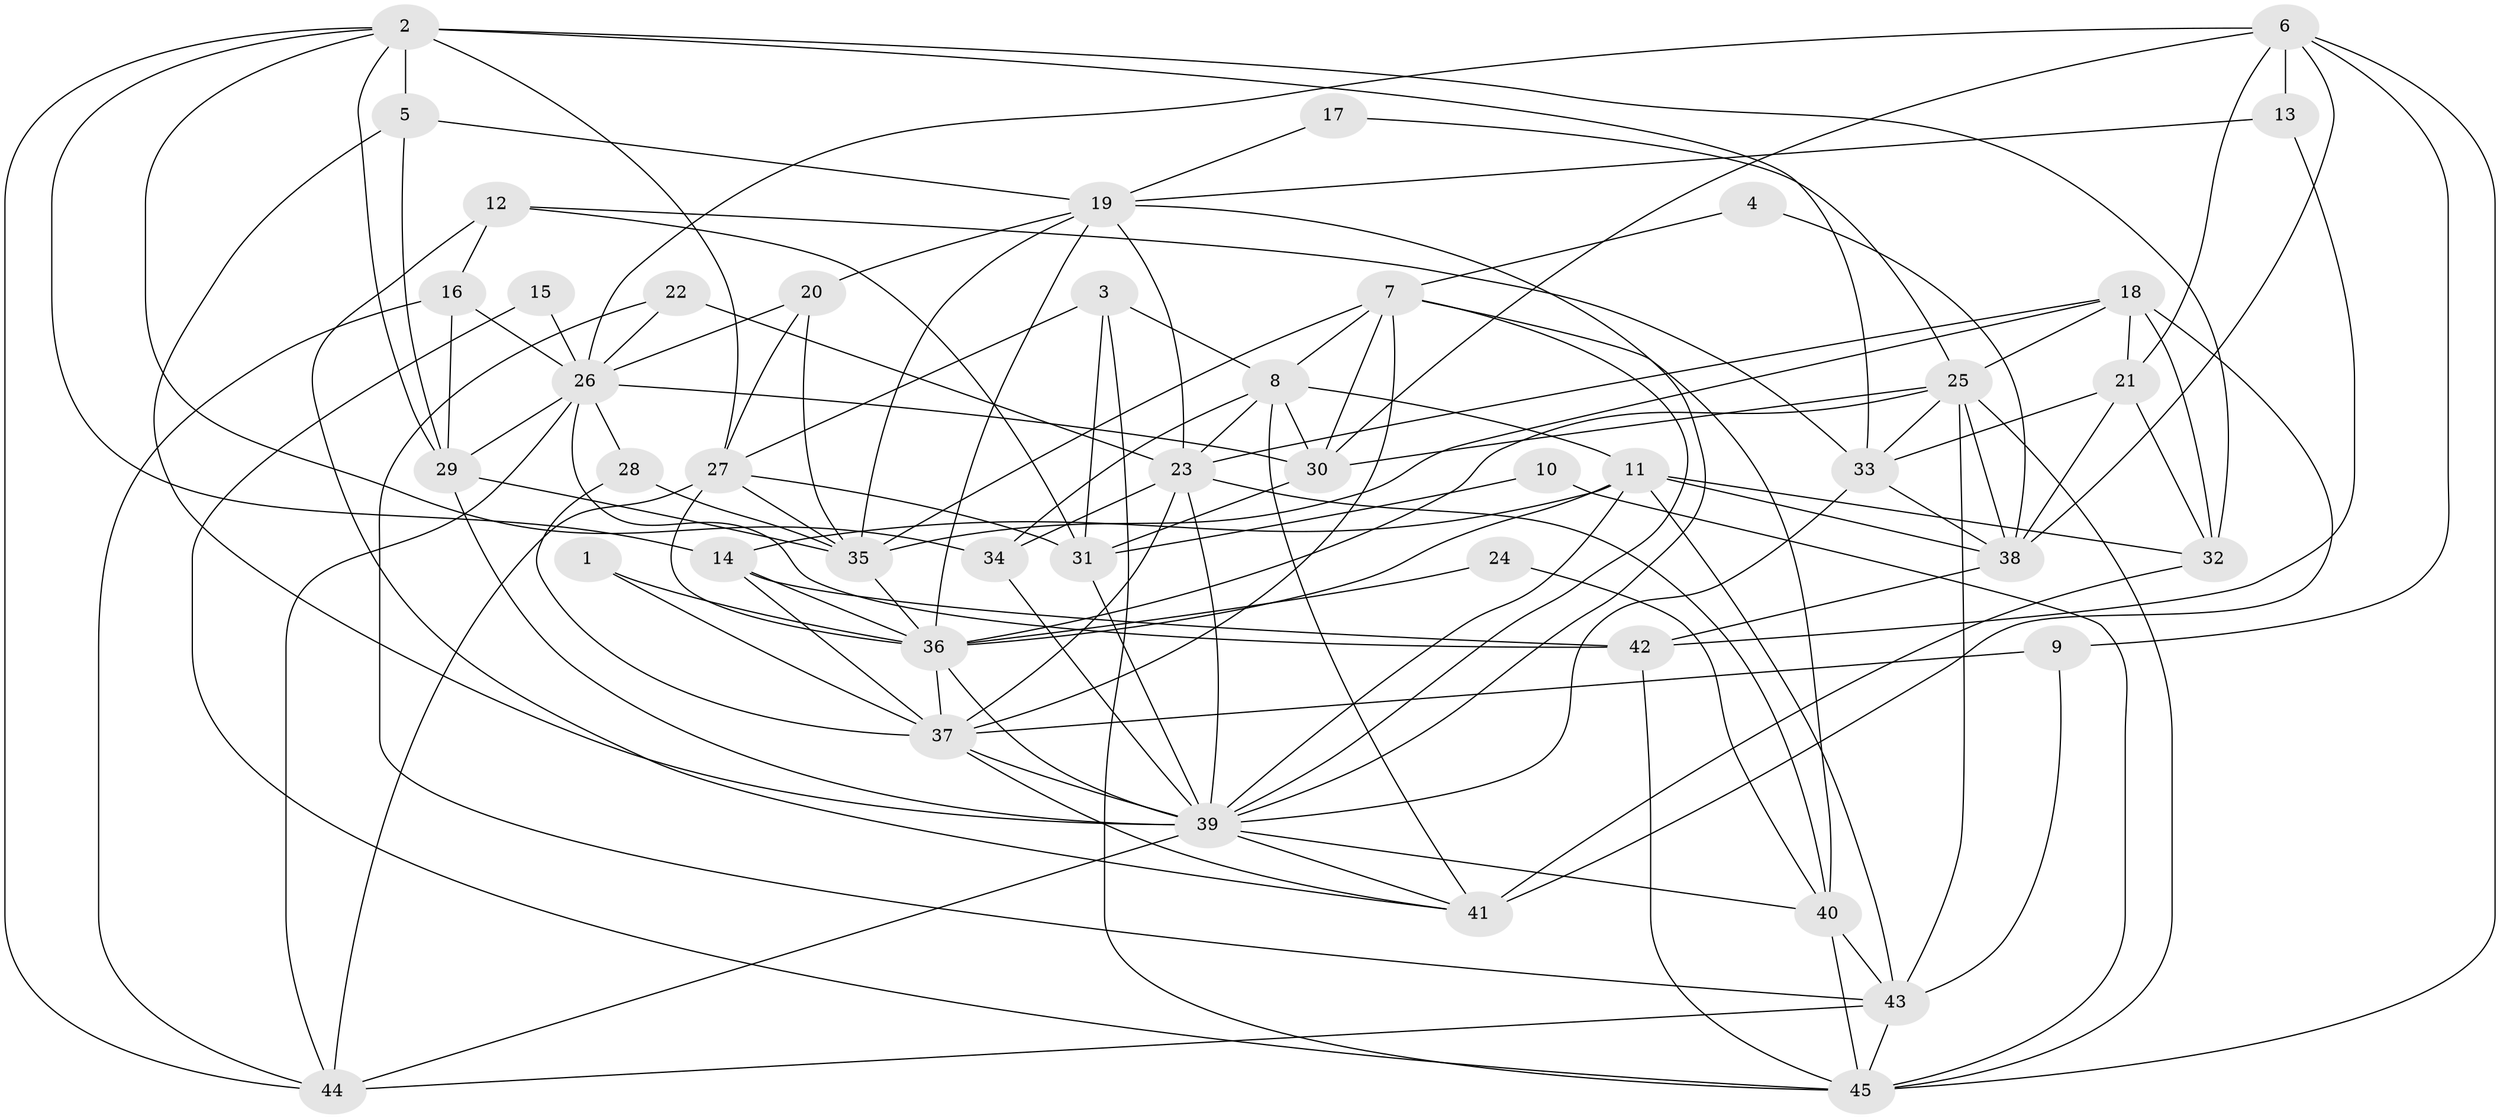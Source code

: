 // original degree distribution, {3: 0.2808988764044944, 2: 0.14606741573033707, 4: 0.2247191011235955, 8: 0.011235955056179775, 6: 0.12359550561797752, 5: 0.1797752808988764, 7: 0.033707865168539325}
// Generated by graph-tools (version 1.1) at 2025/26/03/09/25 03:26:16]
// undirected, 45 vertices, 128 edges
graph export_dot {
graph [start="1"]
  node [color=gray90,style=filled];
  1;
  2;
  3;
  4;
  5;
  6;
  7;
  8;
  9;
  10;
  11;
  12;
  13;
  14;
  15;
  16;
  17;
  18;
  19;
  20;
  21;
  22;
  23;
  24;
  25;
  26;
  27;
  28;
  29;
  30;
  31;
  32;
  33;
  34;
  35;
  36;
  37;
  38;
  39;
  40;
  41;
  42;
  43;
  44;
  45;
  1 -- 36 [weight=1.0];
  1 -- 37 [weight=1.0];
  2 -- 5 [weight=2.0];
  2 -- 14 [weight=1.0];
  2 -- 27 [weight=1.0];
  2 -- 29 [weight=1.0];
  2 -- 32 [weight=1.0];
  2 -- 33 [weight=1.0];
  2 -- 34 [weight=1.0];
  2 -- 44 [weight=1.0];
  3 -- 8 [weight=1.0];
  3 -- 27 [weight=1.0];
  3 -- 31 [weight=1.0];
  3 -- 45 [weight=1.0];
  4 -- 7 [weight=1.0];
  4 -- 38 [weight=1.0];
  5 -- 19 [weight=1.0];
  5 -- 29 [weight=1.0];
  5 -- 39 [weight=1.0];
  6 -- 9 [weight=1.0];
  6 -- 13 [weight=1.0];
  6 -- 21 [weight=1.0];
  6 -- 26 [weight=1.0];
  6 -- 30 [weight=1.0];
  6 -- 38 [weight=1.0];
  6 -- 45 [weight=1.0];
  7 -- 8 [weight=1.0];
  7 -- 30 [weight=1.0];
  7 -- 35 [weight=1.0];
  7 -- 37 [weight=1.0];
  7 -- 39 [weight=1.0];
  7 -- 40 [weight=1.0];
  8 -- 11 [weight=1.0];
  8 -- 23 [weight=1.0];
  8 -- 30 [weight=1.0];
  8 -- 34 [weight=1.0];
  8 -- 41 [weight=1.0];
  9 -- 37 [weight=1.0];
  9 -- 43 [weight=1.0];
  10 -- 31 [weight=1.0];
  10 -- 45 [weight=1.0];
  11 -- 14 [weight=1.0];
  11 -- 32 [weight=1.0];
  11 -- 36 [weight=1.0];
  11 -- 38 [weight=1.0];
  11 -- 39 [weight=1.0];
  11 -- 43 [weight=1.0];
  12 -- 16 [weight=1.0];
  12 -- 31 [weight=1.0];
  12 -- 33 [weight=1.0];
  12 -- 41 [weight=1.0];
  13 -- 19 [weight=1.0];
  13 -- 42 [weight=1.0];
  14 -- 36 [weight=1.0];
  14 -- 37 [weight=1.0];
  14 -- 42 [weight=1.0];
  15 -- 26 [weight=1.0];
  15 -- 45 [weight=1.0];
  16 -- 26 [weight=1.0];
  16 -- 29 [weight=1.0];
  16 -- 44 [weight=1.0];
  17 -- 19 [weight=1.0];
  17 -- 25 [weight=1.0];
  18 -- 21 [weight=1.0];
  18 -- 23 [weight=1.0];
  18 -- 25 [weight=1.0];
  18 -- 32 [weight=1.0];
  18 -- 35 [weight=1.0];
  18 -- 41 [weight=2.0];
  19 -- 20 [weight=1.0];
  19 -- 23 [weight=1.0];
  19 -- 35 [weight=1.0];
  19 -- 36 [weight=1.0];
  19 -- 39 [weight=1.0];
  20 -- 26 [weight=1.0];
  20 -- 27 [weight=1.0];
  20 -- 35 [weight=2.0];
  21 -- 32 [weight=1.0];
  21 -- 33 [weight=2.0];
  21 -- 38 [weight=1.0];
  22 -- 23 [weight=1.0];
  22 -- 26 [weight=1.0];
  22 -- 43 [weight=1.0];
  23 -- 34 [weight=1.0];
  23 -- 37 [weight=1.0];
  23 -- 39 [weight=1.0];
  23 -- 40 [weight=1.0];
  24 -- 36 [weight=1.0];
  24 -- 40 [weight=1.0];
  25 -- 30 [weight=1.0];
  25 -- 33 [weight=1.0];
  25 -- 36 [weight=1.0];
  25 -- 38 [weight=1.0];
  25 -- 43 [weight=1.0];
  25 -- 45 [weight=1.0];
  26 -- 28 [weight=1.0];
  26 -- 29 [weight=1.0];
  26 -- 30 [weight=1.0];
  26 -- 42 [weight=1.0];
  26 -- 44 [weight=1.0];
  27 -- 31 [weight=1.0];
  27 -- 35 [weight=1.0];
  27 -- 36 [weight=1.0];
  27 -- 44 [weight=1.0];
  28 -- 35 [weight=1.0];
  28 -- 37 [weight=1.0];
  29 -- 35 [weight=1.0];
  29 -- 39 [weight=1.0];
  30 -- 31 [weight=1.0];
  31 -- 39 [weight=1.0];
  32 -- 41 [weight=1.0];
  33 -- 38 [weight=3.0];
  33 -- 39 [weight=1.0];
  34 -- 39 [weight=1.0];
  35 -- 36 [weight=1.0];
  36 -- 37 [weight=1.0];
  36 -- 39 [weight=1.0];
  37 -- 39 [weight=1.0];
  37 -- 41 [weight=1.0];
  38 -- 42 [weight=1.0];
  39 -- 40 [weight=1.0];
  39 -- 41 [weight=1.0];
  39 -- 44 [weight=1.0];
  40 -- 43 [weight=1.0];
  40 -- 45 [weight=1.0];
  42 -- 45 [weight=1.0];
  43 -- 44 [weight=1.0];
  43 -- 45 [weight=1.0];
}
